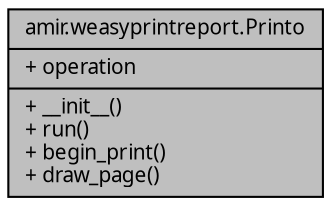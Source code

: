 digraph "amir.weasyprintreport.Printo"
{
 // LATEX_PDF_SIZE
  edge [fontname="FreeSans.ttf",fontsize="10",labelfontname="FreeSans.ttf",labelfontsize="10"];
  node [fontname="FreeSans.ttf",fontsize="10",shape=record];
  Node1 [label="{amir.weasyprintreport.Printo\n|+ operation\l|+ __init__()\l+ run()\l+ begin_print()\l+ draw_page()\l}",height=0.2,width=0.4,color="black", fillcolor="grey75", style="filled", fontcolor="black",tooltip=" "];
}
